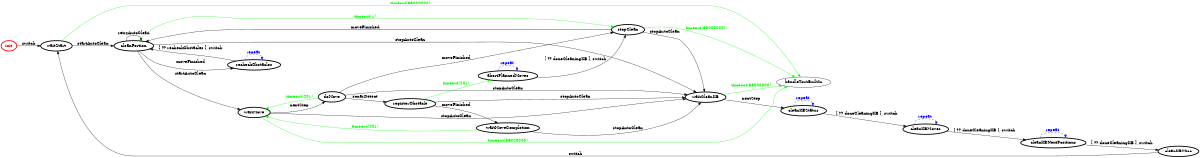/*
*
* A GraphViz DOT FSM description 
* Please use a GraphViz visualizer (like http://www.webgraphviz.com)
*  
*/

digraph finite_state_machine {
	rankdir=LR
	size="8,5"
	
	init [ color = red ][ fontcolor = red ][ penwidth = 3 ]
	cleanKBNextPositions [ color = black ][ fontcolor = black ][ penwidth = 3 ]
	cleanKBMisc [ color = black ][ fontcolor = black ][ penwidth = 3 ]
	waitStart [ color = black ][ fontcolor = black ][ penwidth = 3 ]
	cleanKBStatus [ color = black ][ fontcolor = black ][ penwidth = 3 ]
	waitCleanKB [ color = black ][ fontcolor = black ][ penwidth = 3 ]
	cleanPortion [ color = black ][ fontcolor = black ][ penwidth = 3 ]
	abortPlannedMoves [ color = black ][ fontcolor = black ][ penwidth = 3 ]
	cleanKBMoves [ color = black ][ fontcolor = black ][ penwidth = 3 ]
	doMove [ color = black ][ fontcolor = black ][ penwidth = 3 ]
	waitMove [ color = black ][ fontcolor = black ][ penwidth = 3 ]
	recheckObstacles [ color = black ][ fontcolor = black ][ penwidth = 3 ]
	stopClean [ color = black ][ fontcolor = black ][ penwidth = 3 ]
	waitMoveCompletion [ color = black ][ fontcolor = black ][ penwidth = 3 ]
	registerObstacle [ color = black ][ fontcolor = black ][ penwidth = 3 ]
	
	registerObstacle -> waitCleanKB [ label = "stopAutoClean" ][ color = black ][ fontcolor = black ]
	cleanKBNextPositions -> cleanKBMisc [ label = "[ ?? doneCleaningKB ], switch" ][ color = black ][ fontcolor = black ]
	doMove -> registerObstacle [ label = "sonarDetect" ][ color = black ][ fontcolor = black ]
	init -> waitStart [ label = "switch" ][ color = black ][ fontcolor = black ]
	waitCleanKB -> cleanKBStatus [ label = "nextStep" ][ color = black ][ fontcolor = black ]
	waitCleanKB -> handleToutBuiltIn [ label = "timeout(36000000)" ][ color = green ][ fontcolor = green ]
	abortPlannedMoves -> abortPlannedMoves [ label = "repeat "][ style = dashed ][ color = blue ][ fontcolor = blue ]
	recheckObstacles -> recheckObstacles [ label = "repeat "][ style = dashed ][ color = blue ][ fontcolor = blue ]
	recheckObstacles -> cleanPortion [ label = "[ ?? recheckObstacles ], switch" ][ color = black ][ fontcolor = black ]
	cleanKBNextPositions -> cleanKBNextPositions [ label = "repeat "][ style = dashed ][ color = blue ][ fontcolor = blue ]
	waitStart -> cleanPortion [ label = "startAutoClean" ][ color = black ][ fontcolor = black ]
	waitMove -> doMove [ label = "nextStep" ][ color = black ][ fontcolor = black ]
	doMove -> waitCleanKB [ label = "stopAutoClean" ][ color = black ][ fontcolor = black ]
	waitMoveCompletion -> waitCleanKB [ label = "stopAutoClean" ][ color = black ][ fontcolor = black ]
	abortPlannedMoves -> stopClean [ label = "[ ?? doneCleaningKB ], switch" ][ color = black ][ fontcolor = black ]
	stopClean -> waitCleanKB [ label = "stopAutoClean" ][ color = black ][ fontcolor = black ]
	waitStart -> handleToutBuiltIn [ label = "timeout(36000000)" ][ color = green ][ fontcolor = green ]
	cleanKBMoves -> cleanKBMoves [ label = "repeat "][ style = dashed ][ color = blue ][ fontcolor = blue ]
	cleanKBStatus -> cleanKBMoves [ label = "[ ?? doneCleaningKB ], switch" ][ color = black ][ fontcolor = black ]
	cleanPortion -> stopClean [ label = "timeout(1)" ][ color = green ][ fontcolor = green ]
	waitMove -> waitCleanKB [ label = "stopAutoClean" ][ color = black ][ fontcolor = black ]
	cleanKBMisc -> waitStart [ label = "switch" ][ color = black ][ fontcolor = black ]
	stopClean -> cleanPortion [ label = "moveFinished" ][ color = black ][ fontcolor = black ]
	registerObstacle -> waitMoveCompletion [ label = "moveFinished" ][ color = black ][ fontcolor = black ]
	doMove -> waitMove [ label = "timeout(201)" ][ color = green ][ fontcolor = green ]
	waitMoveCompletion -> waitMove [ label = "timeout(201)" ][ color = green ][ fontcolor = green ]
	cleanKBMoves -> cleanKBNextPositions [ label = "[ ?? doneCleaningKB ], switch" ][ color = black ][ fontcolor = black ]
	stopClean -> handleToutBuiltIn [ label = "timeout(36000000)" ][ color = green ][ fontcolor = green ]
	cleanPortion -> waitCleanKB [ label = "stopAutoClean" ][ color = black ][ fontcolor = black ]
	waitMove -> handleToutBuiltIn [ label = "timeout(36000000)" ][ color = green ][ fontcolor = green ]
	cleanPortion -> recheckObstacles [ label = "moveFinished" ][ color = black ][ fontcolor = black ]
	registerObstacle -> abortPlannedMoves [ label = "timeout(201)" ][ color = green ][ fontcolor = green ]
	cleanPortion -> waitMove [ label = "startAutoClean" ][ color = black ][ fontcolor = black ]
	cleanPortion -> cleanPortion [ label = "retryAutoClean" ][ color = black ][ fontcolor = black ]
	doMove -> stopClean [ label = "moveFinished" ][ color = black ][ fontcolor = black ]
	cleanKBStatus -> cleanKBStatus [ label = "repeat "][ style = dashed ][ color = blue ][ fontcolor = blue ]
}
